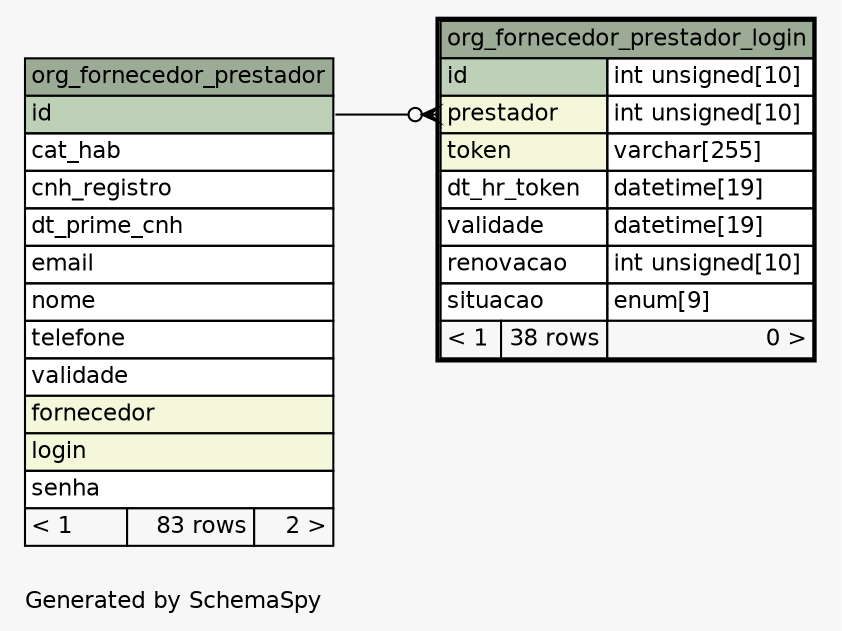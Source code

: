 // dot 2.38.0 on Windows 10 10.0
// SchemaSpy rev 590
digraph "oneDegreeRelationshipsDiagram" {
  graph [
    rankdir="RL"
    bgcolor="#f7f7f7"
    label="\nGenerated by SchemaSpy"
    labeljust="l"
    nodesep="0.18"
    ranksep="0.46"
    fontname="Helvetica"
    fontsize="11"
  ];
  node [
    fontname="Helvetica"
    fontsize="11"
    shape="plaintext"
  ];
  edge [
    arrowsize="0.8"
  ];
  "org_fornecedor_prestador_login":"prestador":w -> "org_fornecedor_prestador":"id":e [arrowhead=none dir=back arrowtail=crowodot];
  "org_fornecedor_prestador" [
    label=<
    <TABLE BORDER="0" CELLBORDER="1" CELLSPACING="0" BGCOLOR="#ffffff">
      <TR><TD COLSPAN="3" BGCOLOR="#9bab96" ALIGN="CENTER">org_fornecedor_prestador</TD></TR>
      <TR><TD PORT="id" COLSPAN="3" BGCOLOR="#bed1b8" ALIGN="LEFT">id</TD></TR>
      <TR><TD PORT="cat_hab" COLSPAN="3" ALIGN="LEFT">cat_hab</TD></TR>
      <TR><TD PORT="cnh_registro" COLSPAN="3" ALIGN="LEFT">cnh_registro</TD></TR>
      <TR><TD PORT="dt_prime_cnh" COLSPAN="3" ALIGN="LEFT">dt_prime_cnh</TD></TR>
      <TR><TD PORT="email" COLSPAN="3" ALIGN="LEFT">email</TD></TR>
      <TR><TD PORT="nome" COLSPAN="3" ALIGN="LEFT">nome</TD></TR>
      <TR><TD PORT="telefone" COLSPAN="3" ALIGN="LEFT">telefone</TD></TR>
      <TR><TD PORT="validade" COLSPAN="3" ALIGN="LEFT">validade</TD></TR>
      <TR><TD PORT="fornecedor" COLSPAN="3" BGCOLOR="#f4f7da" ALIGN="LEFT">fornecedor</TD></TR>
      <TR><TD PORT="login" COLSPAN="3" BGCOLOR="#f4f7da" ALIGN="LEFT">login</TD></TR>
      <TR><TD PORT="senha" COLSPAN="3" ALIGN="LEFT">senha</TD></TR>
      <TR><TD ALIGN="LEFT" BGCOLOR="#f7f7f7">&lt; 1</TD><TD ALIGN="RIGHT" BGCOLOR="#f7f7f7">83 rows</TD><TD ALIGN="RIGHT" BGCOLOR="#f7f7f7">2 &gt;</TD></TR>
    </TABLE>>
    URL="org_fornecedor_prestador.html"
    tooltip="org_fornecedor_prestador"
  ];
  "org_fornecedor_prestador_login" [
    label=<
    <TABLE BORDER="2" CELLBORDER="1" CELLSPACING="0" BGCOLOR="#ffffff">
      <TR><TD COLSPAN="3" BGCOLOR="#9bab96" ALIGN="CENTER">org_fornecedor_prestador_login</TD></TR>
      <TR><TD PORT="id" COLSPAN="2" BGCOLOR="#bed1b8" ALIGN="LEFT">id</TD><TD PORT="id.type" ALIGN="LEFT">int unsigned[10]</TD></TR>
      <TR><TD PORT="prestador" COLSPAN="2" BGCOLOR="#f4f7da" ALIGN="LEFT">prestador</TD><TD PORT="prestador.type" ALIGN="LEFT">int unsigned[10]</TD></TR>
      <TR><TD PORT="token" COLSPAN="2" BGCOLOR="#f4f7da" ALIGN="LEFT">token</TD><TD PORT="token.type" ALIGN="LEFT">varchar[255]</TD></TR>
      <TR><TD PORT="dt_hr_token" COLSPAN="2" ALIGN="LEFT">dt_hr_token</TD><TD PORT="dt_hr_token.type" ALIGN="LEFT">datetime[19]</TD></TR>
      <TR><TD PORT="validade" COLSPAN="2" ALIGN="LEFT">validade</TD><TD PORT="validade.type" ALIGN="LEFT">datetime[19]</TD></TR>
      <TR><TD PORT="renovacao" COLSPAN="2" ALIGN="LEFT">renovacao</TD><TD PORT="renovacao.type" ALIGN="LEFT">int unsigned[10]</TD></TR>
      <TR><TD PORT="situacao" COLSPAN="2" ALIGN="LEFT">situacao</TD><TD PORT="situacao.type" ALIGN="LEFT">enum[9]</TD></TR>
      <TR><TD ALIGN="LEFT" BGCOLOR="#f7f7f7">&lt; 1</TD><TD ALIGN="RIGHT" BGCOLOR="#f7f7f7">38 rows</TD><TD ALIGN="RIGHT" BGCOLOR="#f7f7f7">0 &gt;</TD></TR>
    </TABLE>>
    URL="org_fornecedor_prestador_login.html"
    tooltip="org_fornecedor_prestador_login"
  ];
}
